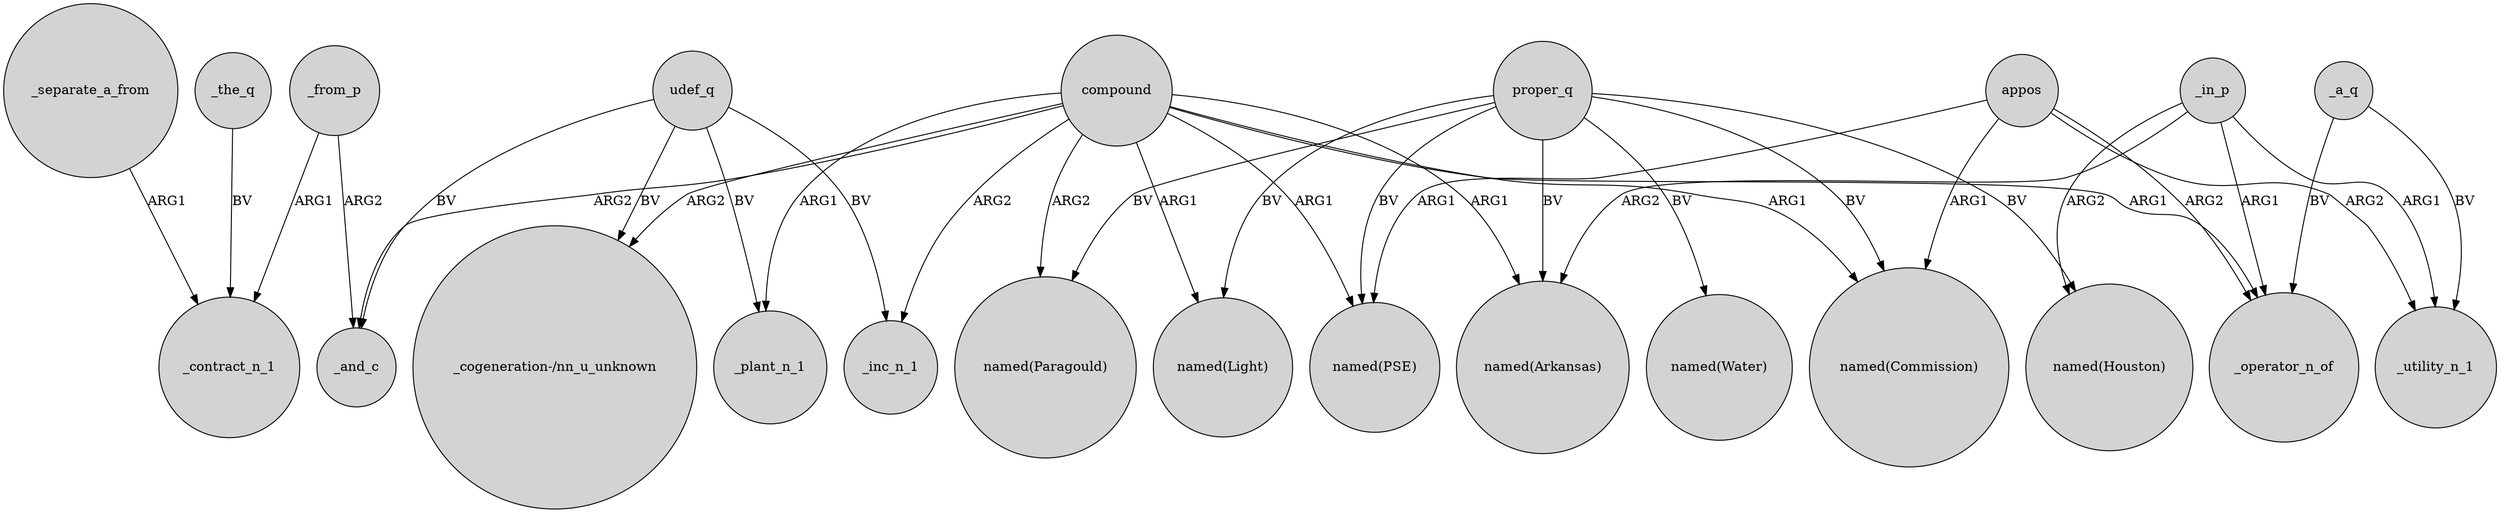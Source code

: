 digraph {
	node [shape=circle style=filled]
	proper_q -> "named(Water)" [label=BV]
	udef_q -> _inc_n_1 [label=BV]
	compound -> "named(Commission)" [label=ARG1]
	proper_q -> "named(Commission)" [label=BV]
	compound -> "named(Light)" [label=ARG1]
	_in_p -> "named(Houston)" [label=ARG2]
	udef_q -> "_cogeneration-/nn_u_unknown" [label=BV]
	_a_q -> _operator_n_of [label=BV]
	_separate_a_from -> _contract_n_1 [label=ARG1]
	compound -> _plant_n_1 [label=ARG1]
	proper_q -> "named(PSE)" [label=BV]
	compound -> "named(Arkansas)" [label=ARG1]
	compound -> "named(PSE)" [label=ARG1]
	_in_p -> _utility_n_1 [label=ARG1]
	_the_q -> _contract_n_1 [label=BV]
	appos -> "named(Commission)" [label=ARG1]
	compound -> _and_c [label=ARG2]
	_in_p -> "named(Arkansas)" [label=ARG2]
	_from_p -> _contract_n_1 [label=ARG1]
	udef_q -> _plant_n_1 [label=BV]
	compound -> _operator_n_of [label=ARG1]
	_a_q -> _utility_n_1 [label=BV]
	appos -> _operator_n_of [label=ARG2]
	proper_q -> "named(Houston)" [label=BV]
	proper_q -> "named(Light)" [label=BV]
	appos -> "named(PSE)" [label=ARG1]
	proper_q -> "named(Paragould)" [label=BV]
	compound -> "named(Paragould)" [label=ARG2]
	_from_p -> _and_c [label=ARG2]
	compound -> "_cogeneration-/nn_u_unknown" [label=ARG2]
	udef_q -> _and_c [label=BV]
	appos -> _utility_n_1 [label=ARG2]
	_in_p -> _operator_n_of [label=ARG1]
	compound -> _inc_n_1 [label=ARG2]
	proper_q -> "named(Arkansas)" [label=BV]
}
